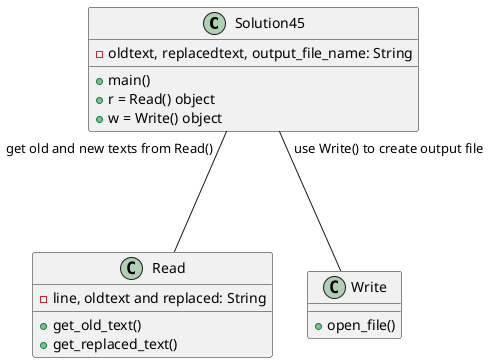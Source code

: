 @startuml
'https://plantuml.com/class-diagram

class Solution45
{
-oldtext, replacedtext, output_file_name: String
+main()
+r = Read() object
+w = Write() object

}
class Read
{
-line, oldtext and replaced: String
+get_old_text()
+get_replaced_text()
}
class Write
{
+open_file()
}

Solution45 "get old and new texts from Read()" --- Read
Solution45 "use Write() to create output file"--- Write

@enduml